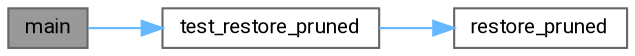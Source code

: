 digraph "main"
{
 // LATEX_PDF_SIZE
  bgcolor="transparent";
  edge [fontname=Roboto,fontsize=10,labelfontname=Roboto,labelfontsize=10];
  node [fontname=Roboto,fontsize=10,shape=box,height=0.2,width=0.4];
  rankdir="LR";
  Node1 [id="Node000001",label="main",height=0.2,width=0.4,color="gray40", fillcolor="grey60", style="filled", fontcolor="black",tooltip=" "];
  Node1 -> Node2 [id="edge1_Node000001_Node000002",color="steelblue1",style="solid",tooltip=" "];
  Node2 [id="Node000002",label="test_restore_pruned",height=0.2,width=0.4,color="grey40", fillcolor="white", style="filled",URL="$test-restore-pruned_8c.html#a762d70ca352fb5ef5378618485a8b591",tooltip=" "];
  Node2 -> Node3 [id="edge2_Node000002_Node000003",color="steelblue1",style="solid",tooltip=" "];
  Node3 [id="Node000003",label="restore_pruned",height=0.2,width=0.4,color="grey40", fillcolor="white", style="filled",URL="$heuristics_8c.html#a22131bfb5921b024b7886b33b3fa1c4b",tooltip="Restores values that were pruned during forward checking when backtracking occurs."];
}

